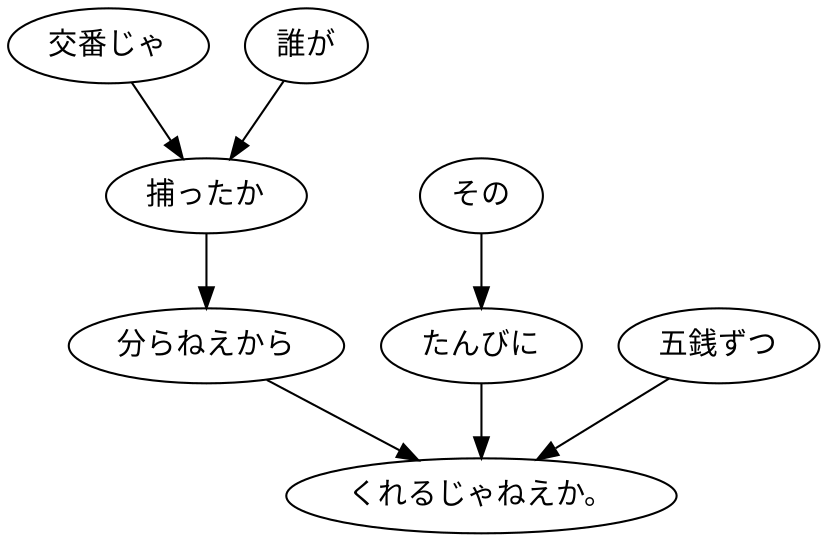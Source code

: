 digraph graph259 {
	node0 [label="交番じゃ"];
	node1 [label="誰が"];
	node2 [label="捕ったか"];
	node3 [label="分らねえから"];
	node4 [label="その"];
	node5 [label="たんびに"];
	node6 [label="五銭ずつ"];
	node7 [label="くれるじゃねえか。"];
	node0 -> node2;
	node1 -> node2;
	node2 -> node3;
	node3 -> node7;
	node4 -> node5;
	node5 -> node7;
	node6 -> node7;
}
